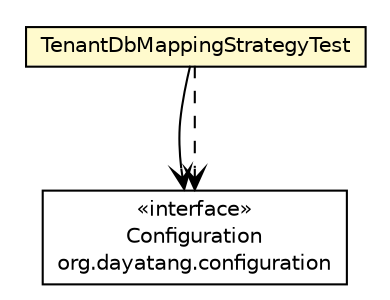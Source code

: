 #!/usr/local/bin/dot
#
# Class diagram 
# Generated by UMLGraph version R5_6_6-8-g8d7759 (http://www.umlgraph.org/)
#

digraph G {
	edge [fontname="Helvetica",fontsize=10,labelfontname="Helvetica",labelfontsize=10];
	node [fontname="Helvetica",fontsize=10,shape=plaintext];
	nodesep=0.25;
	ranksep=0.5;
	// org.dayatang.datasource4saas.dscreator.TenantDbMappingStrategyTest
	c392 [label=<<table title="org.dayatang.datasource4saas.dscreator.TenantDbMappingStrategyTest" border="0" cellborder="1" cellspacing="0" cellpadding="2" port="p" bgcolor="lemonChiffon" href="./TenantDbMappingStrategyTest.html">
		<tr><td><table border="0" cellspacing="0" cellpadding="1">
<tr><td align="center" balign="center"> TenantDbMappingStrategyTest </td></tr>
		</table></td></tr>
		</table>>, URL="./TenantDbMappingStrategyTest.html", fontname="Helvetica", fontcolor="black", fontsize=10.0];
	// org.dayatang.datasource4saas.dscreator.TenantDbMappingStrategyTest NAVASSOC org.dayatang.configuration.Configuration
	c392:p -> c403:p [taillabel="", label=" "headlabel="", fontname="Helvetica", fontcolor="black", fontsize=10.0, color="black", arrowhead=open];
	// org.dayatang.datasource4saas.dscreator.TenantDbMappingStrategyTest DEPEND org.dayatang.configuration.Configuration
	c392:p -> c403:p [taillabel="", label=" "headlabel="", fontname="Helvetica", fontcolor="black", fontsize=10.0, color="black", arrowhead=open, style=dashed];
	// org.dayatang.configuration.Configuration
	c403 [label=<<table title="org.dayatang.configuration.Configuration" border="0" cellborder="1" cellspacing="0" cellpadding="2" port="p" href="http://java.sun.com/j2se/1.4.2/docs/api/org/dayatang/configuration/Configuration.html">
		<tr><td><table border="0" cellspacing="0" cellpadding="1">
<tr><td align="center" balign="center"> &#171;interface&#187; </td></tr>
<tr><td align="center" balign="center"> Configuration </td></tr>
<tr><td align="center" balign="center"> org.dayatang.configuration </td></tr>
		</table></td></tr>
		</table>>, URL="http://java.sun.com/j2se/1.4.2/docs/api/org/dayatang/configuration/Configuration.html", fontname="Helvetica", fontcolor="black", fontsize=10.0];
}


